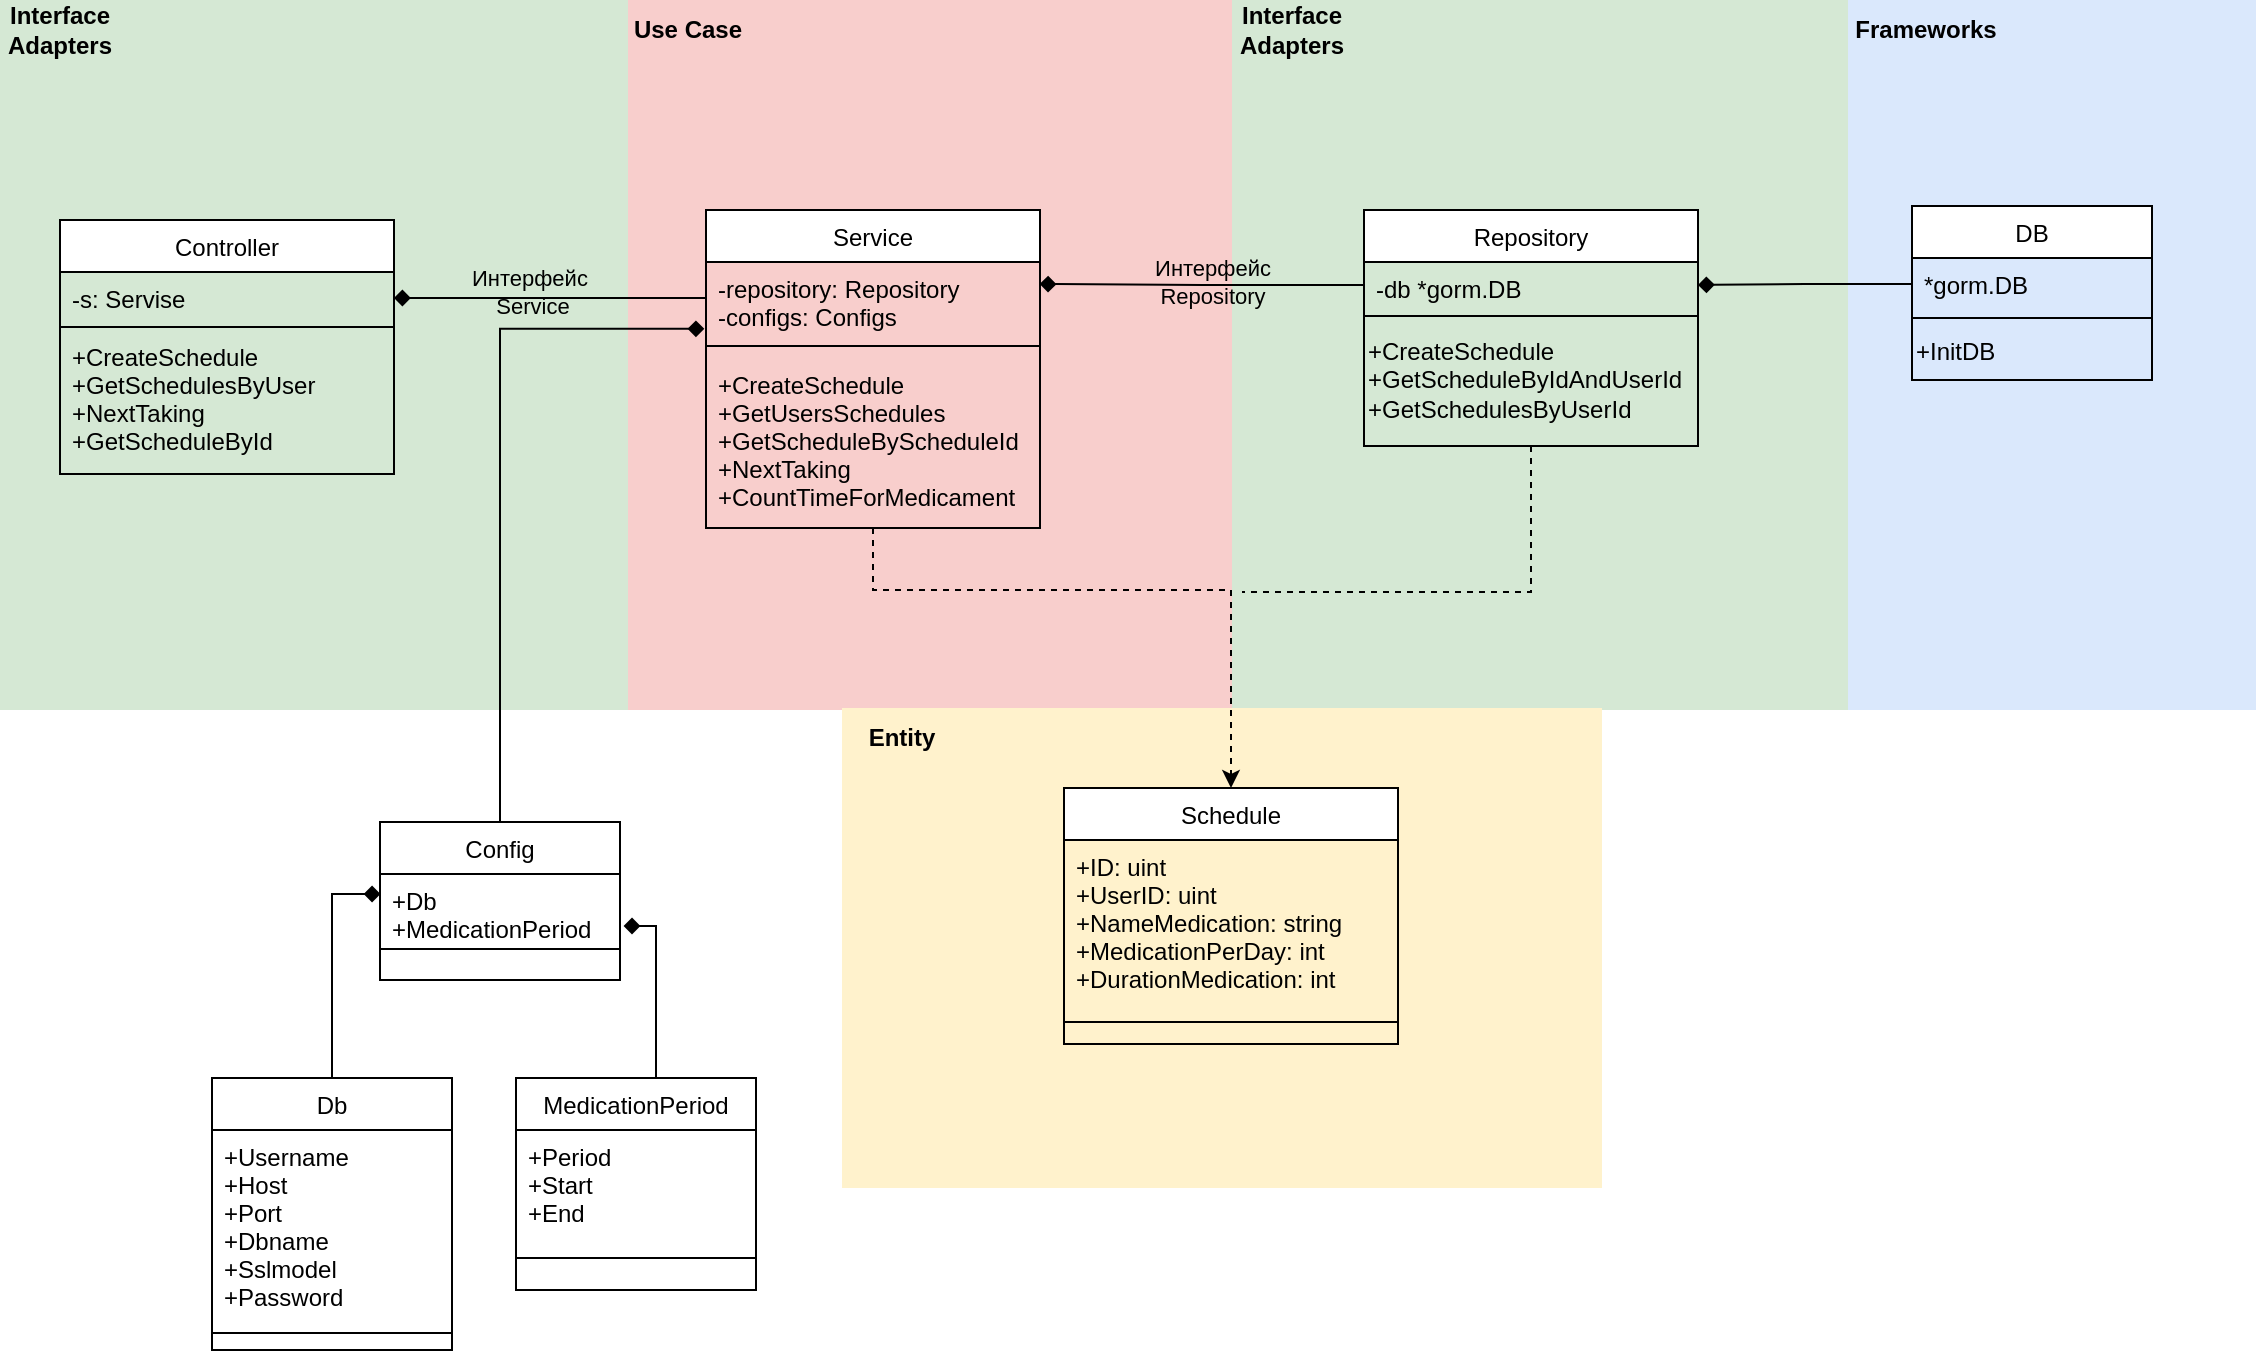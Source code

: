 <mxfile version="26.2.10">
  <diagram id="C5RBs43oDa-KdzZeNtuy" name="Page-1">
    <mxGraphModel dx="1044" dy="561" grid="0" gridSize="10" guides="1" tooltips="1" connect="1" arrows="1" fold="1" page="1" pageScale="1" pageWidth="827" pageHeight="1169" math="0" shadow="0">
      <root>
        <mxCell id="WIyWlLk6GJQsqaUBKTNV-0" />
        <mxCell id="WIyWlLk6GJQsqaUBKTNV-1" parent="WIyWlLk6GJQsqaUBKTNV-0" />
        <mxCell id="N4BYN3bbTqTyj-ZR8Ad7-66" value="" style="rounded=0;whiteSpace=wrap;html=1;fillColor=#dae8fc;strokeColor=none;" parent="WIyWlLk6GJQsqaUBKTNV-1" vertex="1">
          <mxGeometry x="924" width="204" height="355" as="geometry" />
        </mxCell>
        <mxCell id="zkfFHV4jXpPFQw0GAbJ--13" value="DB" style="swimlane;fontStyle=0;align=center;verticalAlign=top;childLayout=stackLayout;horizontal=1;startSize=26;horizontalStack=0;resizeParent=1;resizeLast=0;collapsible=1;marginBottom=0;rounded=0;shadow=0;strokeWidth=1;labelBackgroundColor=none;" parent="WIyWlLk6GJQsqaUBKTNV-1" vertex="1">
          <mxGeometry x="956" y="103" width="120" height="87" as="geometry">
            <mxRectangle x="340" y="380" width="170" height="26" as="alternateBounds" />
          </mxGeometry>
        </mxCell>
        <mxCell id="zkfFHV4jXpPFQw0GAbJ--14" value="*gorm.DB" style="text;align=left;verticalAlign=top;spacingLeft=4;spacingRight=4;overflow=hidden;rotatable=0;points=[[0,0.5],[1,0.5]];portConstraint=eastwest;labelBackgroundColor=none;rounded=0;" parent="zkfFHV4jXpPFQw0GAbJ--13" vertex="1">
          <mxGeometry y="26" width="120" height="26" as="geometry" />
        </mxCell>
        <mxCell id="zkfFHV4jXpPFQw0GAbJ--15" value="" style="line;html=1;strokeWidth=1;align=left;verticalAlign=middle;spacingTop=-1;spacingLeft=3;spacingRight=3;rotatable=0;labelPosition=right;points=[];portConstraint=eastwest;labelBackgroundColor=none;rounded=0;" parent="zkfFHV4jXpPFQw0GAbJ--13" vertex="1">
          <mxGeometry y="52" width="120" height="8" as="geometry" />
        </mxCell>
        <mxCell id="N4BYN3bbTqTyj-ZR8Ad7-43" value="+InitDB" style="text;html=1;align=left;verticalAlign=middle;resizable=0;points=[];autosize=1;strokeColor=none;fillColor=none;labelBackgroundColor=none;rounded=0;" parent="zkfFHV4jXpPFQw0GAbJ--13" vertex="1">
          <mxGeometry y="60" width="120" height="26" as="geometry" />
        </mxCell>
        <mxCell id="N4BYN3bbTqTyj-ZR8Ad7-65" value="" style="rounded=0;whiteSpace=wrap;html=1;strokeColor=none;fillColor=#d5e8d4;" parent="WIyWlLk6GJQsqaUBKTNV-1" vertex="1">
          <mxGeometry x="610" width="314" height="355" as="geometry" />
        </mxCell>
        <mxCell id="N4BYN3bbTqTyj-ZR8Ad7-64" value="" style="rounded=0;whiteSpace=wrap;html=1;strokeColor=none;fillColor=#d5e8d4;" parent="WIyWlLk6GJQsqaUBKTNV-1" vertex="1">
          <mxGeometry width="314" height="355" as="geometry" />
        </mxCell>
        <mxCell id="N4BYN3bbTqTyj-ZR8Ad7-63" value="" style="rounded=0;whiteSpace=wrap;html=1;fillColor=#f8cecc;strokeColor=none;" parent="WIyWlLk6GJQsqaUBKTNV-1" vertex="1">
          <mxGeometry x="314" width="302" height="355" as="geometry" />
        </mxCell>
        <mxCell id="N4BYN3bbTqTyj-ZR8Ad7-62" value="" style="rounded=0;whiteSpace=wrap;html=1;strokeWidth=2;strokeColor=none;fillStyle=auto;fillColor=#fff2cc;" parent="WIyWlLk6GJQsqaUBKTNV-1" vertex="1">
          <mxGeometry x="421" y="354" width="380" height="240" as="geometry" />
        </mxCell>
        <mxCell id="N4BYN3bbTqTyj-ZR8Ad7-29" style="edgeStyle=orthogonalEdgeStyle;rounded=0;orthogonalLoop=1;jettySize=auto;html=1;endArrow=none;startFill=0;dashed=1;labelBackgroundColor=none;fontColor=default;exitX=0.5;exitY=1;exitDx=0;exitDy=0;" parent="WIyWlLk6GJQsqaUBKTNV-1" source="zkfFHV4jXpPFQw0GAbJ--0" edge="1">
          <mxGeometry relative="1" as="geometry">
            <mxPoint x="621" y="296" as="targetPoint" />
            <mxPoint x="723.3" y="258" as="sourcePoint" />
            <Array as="points">
              <mxPoint x="766" y="296" />
            </Array>
          </mxGeometry>
        </mxCell>
        <mxCell id="zkfFHV4jXpPFQw0GAbJ--0" value="Repository" style="swimlane;fontStyle=0;align=center;verticalAlign=top;childLayout=stackLayout;horizontal=1;startSize=26;horizontalStack=0;resizeParent=1;resizeLast=0;collapsible=1;marginBottom=0;rounded=0;shadow=0;strokeWidth=1;labelBackgroundColor=none;" parent="WIyWlLk6GJQsqaUBKTNV-1" vertex="1">
          <mxGeometry x="682" y="105" width="167" height="118" as="geometry">
            <mxRectangle x="230" y="140" width="160" height="26" as="alternateBounds" />
          </mxGeometry>
        </mxCell>
        <mxCell id="zkfFHV4jXpPFQw0GAbJ--1" value="-db *gorm.DB" style="text;align=left;verticalAlign=top;spacingLeft=4;spacingRight=4;overflow=hidden;rotatable=0;points=[[0,0.5],[1,0.5]];portConstraint=eastwest;labelBackgroundColor=none;rounded=0;" parent="zkfFHV4jXpPFQw0GAbJ--0" vertex="1">
          <mxGeometry y="26" width="167" height="23" as="geometry" />
        </mxCell>
        <mxCell id="zkfFHV4jXpPFQw0GAbJ--4" value="" style="line;html=1;strokeWidth=1;align=left;verticalAlign=middle;spacingTop=-1;spacingLeft=3;spacingRight=3;rotatable=0;labelPosition=right;points=[];portConstraint=eastwest;labelBackgroundColor=none;rounded=0;" parent="zkfFHV4jXpPFQw0GAbJ--0" vertex="1">
          <mxGeometry y="49" width="167" height="8" as="geometry" />
        </mxCell>
        <mxCell id="N4BYN3bbTqTyj-ZR8Ad7-44" value="+CreateSchedule&lt;br&gt;+GetScheduleByIdAndUserId&lt;div&gt;+GetSchedulesByUserId&lt;/div&gt;" style="text;html=1;align=left;verticalAlign=middle;resizable=0;points=[];autosize=1;strokeColor=none;fillColor=none;labelBackgroundColor=none;rounded=0;" parent="zkfFHV4jXpPFQw0GAbJ--0" vertex="1">
          <mxGeometry y="57" width="167" height="55" as="geometry" />
        </mxCell>
        <mxCell id="zkfFHV4jXpPFQw0GAbJ--6" value="Controller" style="swimlane;fontStyle=0;align=center;verticalAlign=top;childLayout=stackLayout;horizontal=1;startSize=26;horizontalStack=0;resizeParent=1;resizeLast=0;collapsible=1;marginBottom=0;rounded=0;shadow=0;strokeWidth=1;labelBackgroundColor=none;" parent="WIyWlLk6GJQsqaUBKTNV-1" vertex="1">
          <mxGeometry x="30" y="110" width="167" height="127" as="geometry">
            <mxRectangle x="130" y="380" width="160" height="26" as="alternateBounds" />
          </mxGeometry>
        </mxCell>
        <mxCell id="zkfFHV4jXpPFQw0GAbJ--7" value="-s: Servise" style="text;align=left;verticalAlign=top;spacingLeft=4;spacingRight=4;overflow=hidden;rotatable=0;points=[[0,0.5],[1,0.5]];portConstraint=eastwest;labelBackgroundColor=none;rounded=0;" parent="zkfFHV4jXpPFQw0GAbJ--6" vertex="1">
          <mxGeometry y="26" width="167" height="26" as="geometry" />
        </mxCell>
        <mxCell id="zkfFHV4jXpPFQw0GAbJ--9" value="" style="line;html=1;strokeWidth=1;align=left;verticalAlign=middle;spacingTop=-1;spacingLeft=3;spacingRight=3;rotatable=0;labelPosition=right;points=[];portConstraint=eastwest;labelBackgroundColor=none;rounded=0;" parent="zkfFHV4jXpPFQw0GAbJ--6" vertex="1">
          <mxGeometry y="52" width="167" height="3" as="geometry" />
        </mxCell>
        <mxCell id="zkfFHV4jXpPFQw0GAbJ--10" value="+CreateSchedule&#xa;+GetSchedulesByUser&#xa;+NextTaking &#xa;+GetScheduleById" style="text;align=left;verticalAlign=top;spacingLeft=4;spacingRight=4;overflow=hidden;rotatable=0;points=[[0,0.5],[1,0.5]];portConstraint=eastwest;fontStyle=0;labelBackgroundColor=none;rounded=0;" parent="zkfFHV4jXpPFQw0GAbJ--6" vertex="1">
          <mxGeometry y="55" width="167" height="69" as="geometry" />
        </mxCell>
        <mxCell id="zkfFHV4jXpPFQw0GAbJ--17" value="Service" style="swimlane;fontStyle=0;align=center;verticalAlign=top;childLayout=stackLayout;horizontal=1;startSize=26;horizontalStack=0;resizeParent=1;resizeLast=0;collapsible=1;marginBottom=0;rounded=0;shadow=0;strokeWidth=1;labelBackgroundColor=none;" parent="WIyWlLk6GJQsqaUBKTNV-1" vertex="1">
          <mxGeometry x="353" y="105" width="167" height="159" as="geometry">
            <mxRectangle x="550" y="140" width="160" height="26" as="alternateBounds" />
          </mxGeometry>
        </mxCell>
        <mxCell id="zkfFHV4jXpPFQw0GAbJ--18" value="-repository: Repository&#xa;-configs: Configs" style="text;align=left;verticalAlign=top;spacingLeft=4;spacingRight=4;overflow=hidden;rotatable=0;points=[[0,0.5],[1,0.5]];portConstraint=eastwest;labelBackgroundColor=none;rounded=0;" parent="zkfFHV4jXpPFQw0GAbJ--17" vertex="1">
          <mxGeometry y="26" width="167" height="36" as="geometry" />
        </mxCell>
        <mxCell id="zkfFHV4jXpPFQw0GAbJ--23" value="" style="line;html=1;strokeWidth=1;align=left;verticalAlign=middle;spacingTop=-1;spacingLeft=3;spacingRight=3;rotatable=0;labelPosition=right;points=[];portConstraint=eastwest;labelBackgroundColor=none;rounded=0;" parent="zkfFHV4jXpPFQw0GAbJ--17" vertex="1">
          <mxGeometry y="62" width="167" height="12" as="geometry" />
        </mxCell>
        <mxCell id="N4BYN3bbTqTyj-ZR8Ad7-19" value="+CreateSchedule&#xa;+GetUsersSchedules&#xa;+GetScheduleByScheduleId&#xa;+NextTaking&#xa;+CountTimeForMedicament" style="text;align=left;verticalAlign=top;spacingLeft=4;spacingRight=4;overflow=hidden;rotatable=0;points=[[0,0.5],[1,0.5]];portConstraint=eastwest;labelBackgroundColor=none;rounded=0;" parent="zkfFHV4jXpPFQw0GAbJ--17" vertex="1">
          <mxGeometry y="74" width="167" height="76" as="geometry" />
        </mxCell>
        <mxCell id="N4BYN3bbTqTyj-ZR8Ad7-23" value="Schedule" style="swimlane;fontStyle=0;align=center;verticalAlign=top;childLayout=stackLayout;horizontal=1;startSize=26;horizontalStack=0;resizeParent=1;resizeLast=0;collapsible=1;marginBottom=0;rounded=0;shadow=0;strokeWidth=1;labelBackgroundColor=default;swimlaneLine=1;glass=0;fillStyle=auto;labelBorderColor=none;" parent="WIyWlLk6GJQsqaUBKTNV-1" vertex="1">
          <mxGeometry x="532" y="394" width="167" height="128" as="geometry">
            <mxRectangle x="556" y="391" width="160" height="26" as="alternateBounds" />
          </mxGeometry>
        </mxCell>
        <mxCell id="N4BYN3bbTqTyj-ZR8Ad7-24" value="+ID: uint&#xa;+UserID: uint   &#xa;+NameMedication: string  &#xa;+MedicationPerDay: int &#xa;+DurationMedication: int" style="text;align=left;verticalAlign=top;spacingLeft=4;spacingRight=4;overflow=hidden;rotatable=0;points=[[0,0.5],[1,0.5]];portConstraint=eastwest;labelBackgroundColor=none;rounded=0;" parent="N4BYN3bbTqTyj-ZR8Ad7-23" vertex="1">
          <mxGeometry y="26" width="167" height="80" as="geometry" />
        </mxCell>
        <mxCell id="N4BYN3bbTqTyj-ZR8Ad7-25" value="" style="line;html=1;strokeWidth=1;align=left;verticalAlign=middle;spacingTop=-1;spacingLeft=3;spacingRight=3;rotatable=0;labelPosition=right;points=[];portConstraint=eastwest;labelBackgroundColor=none;rounded=0;textShadow=0;labelBorderColor=none;" parent="N4BYN3bbTqTyj-ZR8Ad7-23" vertex="1">
          <mxGeometry y="106" width="167" height="22" as="geometry" />
        </mxCell>
        <mxCell id="N4BYN3bbTqTyj-ZR8Ad7-28" style="edgeStyle=orthogonalEdgeStyle;rounded=0;orthogonalLoop=1;jettySize=auto;html=1;entryX=0.5;entryY=0;entryDx=0;entryDy=0;dashed=1;labelBackgroundColor=none;fontColor=default;exitX=0.5;exitY=1;exitDx=0;exitDy=0;" parent="WIyWlLk6GJQsqaUBKTNV-1" source="zkfFHV4jXpPFQw0GAbJ--17" target="N4BYN3bbTqTyj-ZR8Ad7-23" edge="1">
          <mxGeometry relative="1" as="geometry">
            <mxPoint x="399" y="255" as="sourcePoint" />
            <Array as="points">
              <mxPoint x="437" y="295" />
              <mxPoint x="616" y="295" />
            </Array>
          </mxGeometry>
        </mxCell>
        <mxCell id="N4BYN3bbTqTyj-ZR8Ad7-33" value="Config" style="swimlane;fontStyle=0;align=center;verticalAlign=top;childLayout=stackLayout;horizontal=1;startSize=26;horizontalStack=0;resizeParent=1;resizeLast=0;collapsible=1;marginBottom=0;rounded=0;shadow=0;strokeWidth=1;labelBackgroundColor=none;" parent="WIyWlLk6GJQsqaUBKTNV-1" vertex="1">
          <mxGeometry x="190" y="411" width="120" height="79" as="geometry">
            <mxRectangle x="230" y="140" width="160" height="26" as="alternateBounds" />
          </mxGeometry>
        </mxCell>
        <mxCell id="N4BYN3bbTqTyj-ZR8Ad7-34" value="+Db&#xa;+MedicationPeriod" style="text;align=left;verticalAlign=top;spacingLeft=4;spacingRight=4;overflow=hidden;rotatable=0;points=[[0,0.5],[1,0.5]];portConstraint=eastwest;labelBackgroundColor=none;rounded=0;" parent="N4BYN3bbTqTyj-ZR8Ad7-33" vertex="1">
          <mxGeometry y="26" width="120" height="36" as="geometry" />
        </mxCell>
        <mxCell id="N4BYN3bbTqTyj-ZR8Ad7-35" value="" style="line;html=1;strokeWidth=1;align=left;verticalAlign=middle;spacingTop=-1;spacingLeft=3;spacingRight=3;rotatable=0;labelPosition=right;points=[];portConstraint=eastwest;labelBackgroundColor=none;rounded=0;" parent="N4BYN3bbTqTyj-ZR8Ad7-33" vertex="1">
          <mxGeometry y="62" width="120" height="3" as="geometry" />
        </mxCell>
        <mxCell id="N4BYN3bbTqTyj-ZR8Ad7-36" value="Db" style="swimlane;fontStyle=0;align=center;verticalAlign=top;childLayout=stackLayout;horizontal=1;startSize=26;horizontalStack=0;resizeParent=1;resizeLast=0;collapsible=1;marginBottom=0;rounded=0;shadow=0;strokeWidth=1;labelBackgroundColor=none;" parent="WIyWlLk6GJQsqaUBKTNV-1" vertex="1">
          <mxGeometry x="106" y="539" width="120" height="136" as="geometry">
            <mxRectangle x="230" y="140" width="160" height="26" as="alternateBounds" />
          </mxGeometry>
        </mxCell>
        <mxCell id="N4BYN3bbTqTyj-ZR8Ad7-37" value="+Username &#xa;+Host     &#xa;+Port     &#xa;+Dbname   &#xa;+Sslmodel &#xa;+Password " style="text;align=left;verticalAlign=top;spacingLeft=4;spacingRight=4;overflow=hidden;rotatable=0;points=[[0,0.5],[1,0.5]];portConstraint=eastwest;labelBackgroundColor=none;rounded=0;" parent="N4BYN3bbTqTyj-ZR8Ad7-36" vertex="1">
          <mxGeometry y="26" width="120" height="97" as="geometry" />
        </mxCell>
        <mxCell id="N4BYN3bbTqTyj-ZR8Ad7-38" value="" style="line;html=1;strokeWidth=1;align=left;verticalAlign=middle;spacingTop=-1;spacingLeft=3;spacingRight=3;rotatable=0;labelPosition=right;points=[];portConstraint=eastwest;labelBackgroundColor=none;rounded=0;" parent="N4BYN3bbTqTyj-ZR8Ad7-36" vertex="1">
          <mxGeometry y="123" width="120" height="9" as="geometry" />
        </mxCell>
        <mxCell id="N4BYN3bbTqTyj-ZR8Ad7-39" value="MedicationPeriod" style="swimlane;fontStyle=0;align=center;verticalAlign=top;childLayout=stackLayout;horizontal=1;startSize=26;horizontalStack=0;resizeParent=1;resizeLast=0;collapsible=1;marginBottom=0;rounded=0;shadow=0;strokeWidth=1;labelBackgroundColor=none;" parent="WIyWlLk6GJQsqaUBKTNV-1" vertex="1">
          <mxGeometry x="258" y="539" width="120" height="106" as="geometry">
            <mxRectangle x="230" y="140" width="160" height="26" as="alternateBounds" />
          </mxGeometry>
        </mxCell>
        <mxCell id="N4BYN3bbTqTyj-ZR8Ad7-40" value="+Period &#xa;+Start   &#xa;+End  &#xa;&#xa;" style="text;align=left;verticalAlign=top;spacingLeft=4;spacingRight=4;overflow=hidden;rotatable=0;points=[[0,0.5],[1,0.5]];portConstraint=eastwest;labelBackgroundColor=none;rounded=0;" parent="N4BYN3bbTqTyj-ZR8Ad7-39" vertex="1">
          <mxGeometry y="26" width="120" height="53" as="geometry" />
        </mxCell>
        <mxCell id="N4BYN3bbTqTyj-ZR8Ad7-41" value="" style="line;html=1;strokeWidth=1;align=left;verticalAlign=middle;spacingTop=-1;spacingLeft=3;spacingRight=3;rotatable=0;labelPosition=right;points=[];portConstraint=eastwest;labelBackgroundColor=none;rounded=0;" parent="N4BYN3bbTqTyj-ZR8Ad7-39" vertex="1">
          <mxGeometry y="79" width="120" height="22" as="geometry" />
        </mxCell>
        <mxCell id="N4BYN3bbTqTyj-ZR8Ad7-47" style="edgeStyle=orthogonalEdgeStyle;rounded=0;orthogonalLoop=1;jettySize=auto;html=1;endArrow=diamond;endFill=1;labelBackgroundColor=none;fontColor=default;" parent="WIyWlLk6GJQsqaUBKTNV-1" source="zkfFHV4jXpPFQw0GAbJ--18" target="zkfFHV4jXpPFQw0GAbJ--7" edge="1">
          <mxGeometry relative="1" as="geometry" />
        </mxCell>
        <mxCell id="N4BYN3bbTqTyj-ZR8Ad7-48" value="&lt;span style=&quot;&quot;&gt;Интерфейс&amp;nbsp;&lt;/span&gt;&lt;div style=&quot;&quot;&gt;Service&lt;/div&gt;" style="edgeLabel;html=1;align=center;verticalAlign=middle;resizable=0;points=[];labelBackgroundColor=none;rounded=0;" parent="N4BYN3bbTqTyj-ZR8Ad7-47" vertex="1" connectable="0">
          <mxGeometry x="0.119" y="-3" relative="1" as="geometry">
            <mxPoint as="offset" />
          </mxGeometry>
        </mxCell>
        <mxCell id="N4BYN3bbTqTyj-ZR8Ad7-51" style="edgeStyle=orthogonalEdgeStyle;rounded=0;orthogonalLoop=1;jettySize=auto;html=1;exitX=0;exitY=0.5;exitDx=0;exitDy=0;endArrow=diamond;endFill=1;entryX=0.999;entryY=0.306;entryDx=0;entryDy=0;entryPerimeter=0;labelBackgroundColor=none;fontColor=default;" parent="WIyWlLk6GJQsqaUBKTNV-1" source="zkfFHV4jXpPFQw0GAbJ--1" target="zkfFHV4jXpPFQw0GAbJ--18" edge="1">
          <mxGeometry relative="1" as="geometry">
            <mxPoint x="523" y="142" as="targetPoint" />
          </mxGeometry>
        </mxCell>
        <mxCell id="N4BYN3bbTqTyj-ZR8Ad7-52" value="Интерфейс&lt;div&gt;Repository&lt;/div&gt;" style="edgeLabel;html=1;align=center;verticalAlign=middle;resizable=0;points=[];labelBackgroundColor=none;rounded=0;" parent="N4BYN3bbTqTyj-ZR8Ad7-51" vertex="1" connectable="0">
          <mxGeometry x="-0.063" y="-2" relative="1" as="geometry">
            <mxPoint as="offset" />
          </mxGeometry>
        </mxCell>
        <mxCell id="N4BYN3bbTqTyj-ZR8Ad7-53" style="edgeStyle=orthogonalEdgeStyle;rounded=0;orthogonalLoop=1;jettySize=auto;html=1;entryX=1;entryY=0.5;entryDx=0;entryDy=0;endArrow=diamond;endFill=1;labelBackgroundColor=none;fontColor=default;" parent="WIyWlLk6GJQsqaUBKTNV-1" source="zkfFHV4jXpPFQw0GAbJ--14" target="zkfFHV4jXpPFQw0GAbJ--1" edge="1">
          <mxGeometry relative="1" as="geometry">
            <mxPoint x="856" y="144" as="targetPoint" />
          </mxGeometry>
        </mxCell>
        <mxCell id="N4BYN3bbTqTyj-ZR8Ad7-54" style="edgeStyle=orthogonalEdgeStyle;rounded=0;orthogonalLoop=1;jettySize=auto;html=1;entryX=-0.005;entryY=0.928;entryDx=0;entryDy=0;entryPerimeter=0;endArrow=diamond;endFill=1;labelBackgroundColor=none;fontColor=default;" parent="WIyWlLk6GJQsqaUBKTNV-1" source="N4BYN3bbTqTyj-ZR8Ad7-33" target="zkfFHV4jXpPFQw0GAbJ--18" edge="1">
          <mxGeometry relative="1" as="geometry" />
        </mxCell>
        <mxCell id="N4BYN3bbTqTyj-ZR8Ad7-58" style="edgeStyle=orthogonalEdgeStyle;rounded=0;orthogonalLoop=1;jettySize=auto;html=1;entryX=1.015;entryY=0.722;entryDx=0;entryDy=0;entryPerimeter=0;endArrow=diamond;endFill=1;labelBackgroundColor=none;fontColor=default;" parent="WIyWlLk6GJQsqaUBKTNV-1" source="N4BYN3bbTqTyj-ZR8Ad7-39" target="N4BYN3bbTqTyj-ZR8Ad7-34" edge="1">
          <mxGeometry relative="1" as="geometry">
            <Array as="points">
              <mxPoint x="328" y="463" />
            </Array>
          </mxGeometry>
        </mxCell>
        <mxCell id="N4BYN3bbTqTyj-ZR8Ad7-59" style="edgeStyle=orthogonalEdgeStyle;rounded=0;orthogonalLoop=1;jettySize=auto;html=1;entryX=0.002;entryY=0.278;entryDx=0;entryDy=0;entryPerimeter=0;endArrow=diamond;endFill=1;labelBackgroundColor=none;fontColor=default;" parent="WIyWlLk6GJQsqaUBKTNV-1" source="N4BYN3bbTqTyj-ZR8Ad7-36" target="N4BYN3bbTqTyj-ZR8Ad7-34" edge="1">
          <mxGeometry relative="1" as="geometry" />
        </mxCell>
        <mxCell id="N4BYN3bbTqTyj-ZR8Ad7-67" value="&lt;b&gt;Entity&lt;/b&gt;" style="text;html=1;align=center;verticalAlign=middle;whiteSpace=wrap;rounded=0;" parent="WIyWlLk6GJQsqaUBKTNV-1" vertex="1">
          <mxGeometry x="421" y="354" width="60" height="30" as="geometry" />
        </mxCell>
        <mxCell id="N4BYN3bbTqTyj-ZR8Ad7-68" value="Use Case" style="text;html=1;align=center;verticalAlign=middle;whiteSpace=wrap;rounded=0;fontStyle=1" parent="WIyWlLk6GJQsqaUBKTNV-1" vertex="1">
          <mxGeometry x="314" width="60" height="30" as="geometry" />
        </mxCell>
        <mxCell id="N4BYN3bbTqTyj-ZR8Ad7-69" value="Interface Adapters" style="text;html=1;align=center;verticalAlign=middle;whiteSpace=wrap;rounded=0;fontStyle=1" parent="WIyWlLk6GJQsqaUBKTNV-1" vertex="1">
          <mxGeometry width="60" height="30" as="geometry" />
        </mxCell>
        <mxCell id="N4BYN3bbTqTyj-ZR8Ad7-70" value="Interface Adapters" style="text;html=1;align=center;verticalAlign=middle;whiteSpace=wrap;rounded=0;fontStyle=1" parent="WIyWlLk6GJQsqaUBKTNV-1" vertex="1">
          <mxGeometry x="616" width="60" height="30" as="geometry" />
        </mxCell>
        <mxCell id="N4BYN3bbTqTyj-ZR8Ad7-71" value="Frameworks" style="text;html=1;align=center;verticalAlign=middle;whiteSpace=wrap;rounded=0;fontStyle=1" parent="WIyWlLk6GJQsqaUBKTNV-1" vertex="1">
          <mxGeometry x="933" width="60" height="30" as="geometry" />
        </mxCell>
      </root>
    </mxGraphModel>
  </diagram>
</mxfile>
